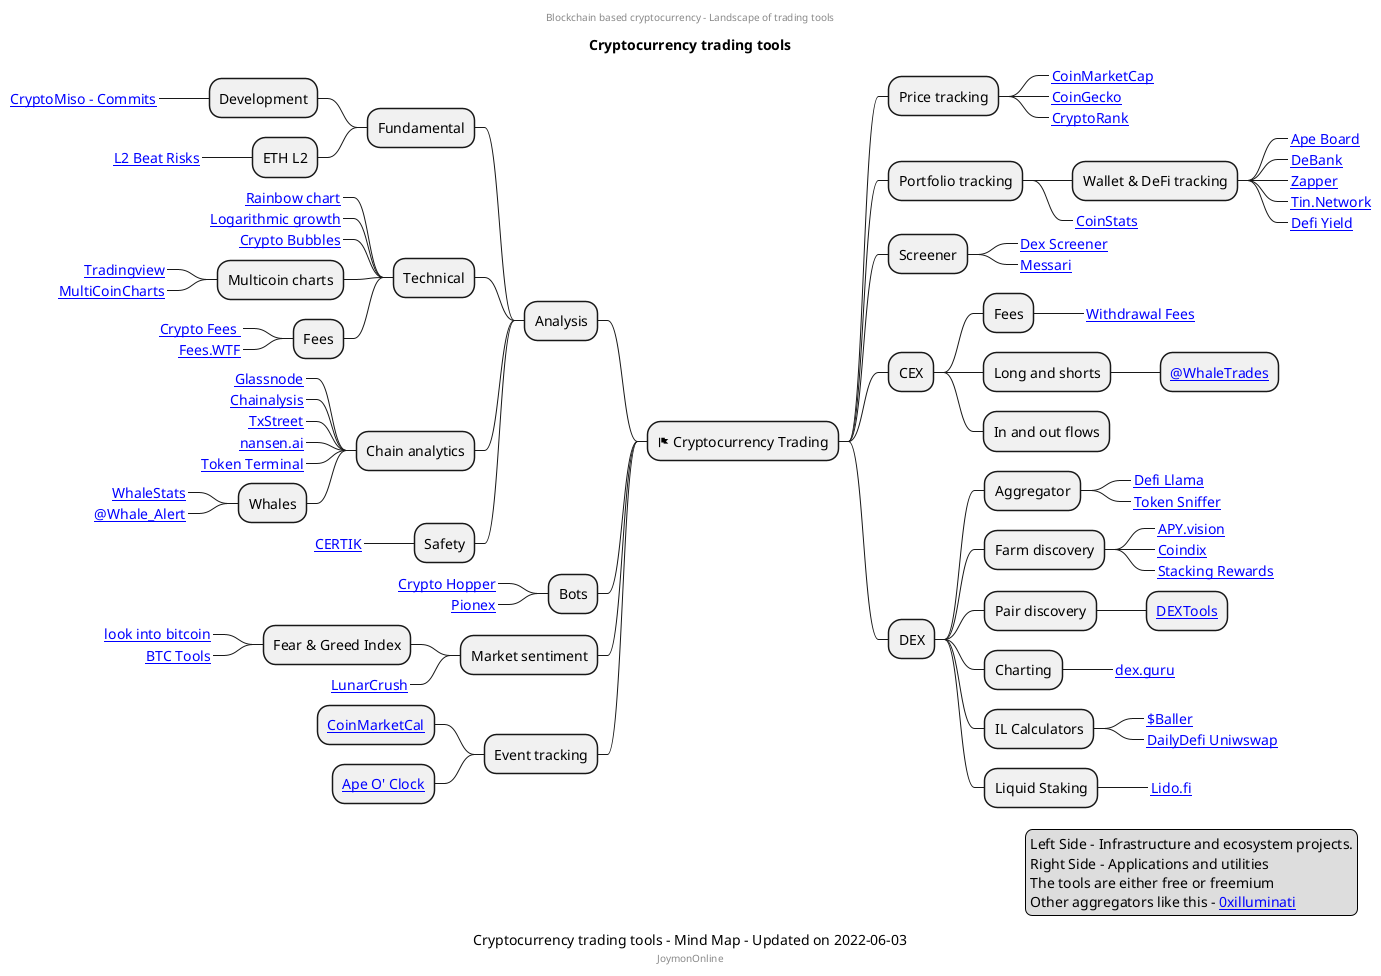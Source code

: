 @startmindmap
center header
Blockchain based cryptocurrency - Landscape of trading tools
endheader
title Cryptocurrency trading tools
center footer JoymonOnline
* <&flag> Cryptocurrency Trading
** Price tracking
***_ [[https://coinmarketcap.com/ CoinMarketCap]]
***_ [[https://www.coingecko.com/ CoinGecko]]
***_ [[https://cryptorank.io/trending CryptoRank]]

** Portfolio tracking
*** Wallet & DeFi tracking
****_ [[https://apeboard.finance Ape Board]]
****_ [[https://debank.com/ DeBank]]
****_ [[https://zapper.fi/ Zapper]]
****_ [[https://tin.network/ Tin.Network]]
****_ [[https://defiyield.app/dashboard Defi Yield]]
***_ [[https://coinstats.app CoinStats]]
/' ** Visualizers, Charting
***_ [[https://l2beat.com/ L2 Beat]]
'/
** Screener
***_ [[https://dexscreener.com Dex Screener]]
***_ [[https://messari.io/screener Messari]]
** CEX
*** Fees
****_ [[https://withdrawalfees.com/ Withdrawal Fees]]
*** Long and shorts
**** [[https://twitter.com/WhaleTrades @WhaleTrades]]
*** In and out flows
** DEX
*** Aggregator
****_ [[https://defillama.com/ Defi Llama]]
****_ [[https://tokensniffer.com/ Token Sniffer]]
*** Farm discovery
****_ [[https://app.apy.vision APY.vision]]
****_ [[https://coindix.com/ Coindix]]
****_ [[https://stakingrewards.com Stacking Rewards]]
*** Pair discovery
**** [[https://dextools.io DEXTools]]
*** Charting
****_ [[ https://dex.guru/ dex.guru]]
*** IL Calculators
****_ [[https://baller.netlify.app/ $Baller]]
****_ [[https://dailydefi.org/tools/impermanent-loss-calculator/ DailyDefi Uniwswap]]
*** Liquid Staking
****_ [[https://lido.fi/ Lido.fi]]
Left Side

** Analysis
***  Fundamental
**** Development
*****_ [[https://www.cryptomiso.com/months_3.html CryptoMiso - Commits]]
**** ETH L2
*****_ [[https://l2beat.com/?view=risk L2 Beat Risks]]
*** Technical
****_ [[https://www.blockchaincenter.net/en/bitcoin-rainbow-chart/ Rainbow chart]]
****_ [[https://www.lookintobitcoin.com/charts/bitcoin-logarithmic-growth-curve/ Logarithmic growth]]
****_ [[https://cryptobubbles.net/ Crypto Bubbles]]
**** Multicoin charts
*****_ [[https://www.tradingview.com/ Tradingview]]
*****_ [[https://www.multicoincharts.com/ MultiCoinCharts]]
**** Fees
*****_ [[https://cryptofees.info/ Crypto Fees ]]
*****_ [[https://fees.wtf/#/ Fees.WTF]]
*** Chain analytics
****_ [[https://studio.glassnode.com Glassnode]]
****_ [[https://markets.chainalysis.com Chainalysis]]
****_ [[https://txstreet.com/ TxStreet]]
****_ [[https://www.nansen.ai/ nansen.ai]]
****_ [[https://tokenterminal.com/ Token Terminal]]
**** Whales
*****_ [[https://www.whalestats.com/analysis-of-the-top-100-eth-wallets WhaleStats]]
*****_ [[https://twitter.com/whale_alert @Whale_Alert]]
*** Safety
****_ [[https://www.certik.com/ CERTIK]]
/' ** APIs
*** Chain
****_ [[https://nownodes.io/pricing NowNodes]]
'/
** Bots
***_ [[https://www.cryptohopper.com/ Crypto Hopper]]
***_ [[https://www.pionex.com/ Pionex]]
** Market sentiment
*** Fear & Greed Index
****_ [[https://www.lookintobitcoin.com/charts/bitcoin-fear-and-greed-index/ look into bitcoin]]
****_ [[https://btctools.io/stats/crypto-fear-and-greed-index BTC Tools]]
***_ [[https://lunarcrush.com/markets LunarCrush]]
** Event tracking
*** [[https://coinmarketcal.com CoinMarketCal]]
*** [[https://apeoclock.com Ape O' Clock]]

legend right
Left Side - Infrastructure and ecosystem projects.
Right Side - Applications and utilities
The tools are either free or freemium
Other aggregators like this - [[https://0xilluminati.com/1f3a72793fc64eaca86f19a655610d94 0xilluminati]]
endlegend
caption Cryptocurrency trading tools - Mind Map - Updated on 2022-06-03

@endmindmap
